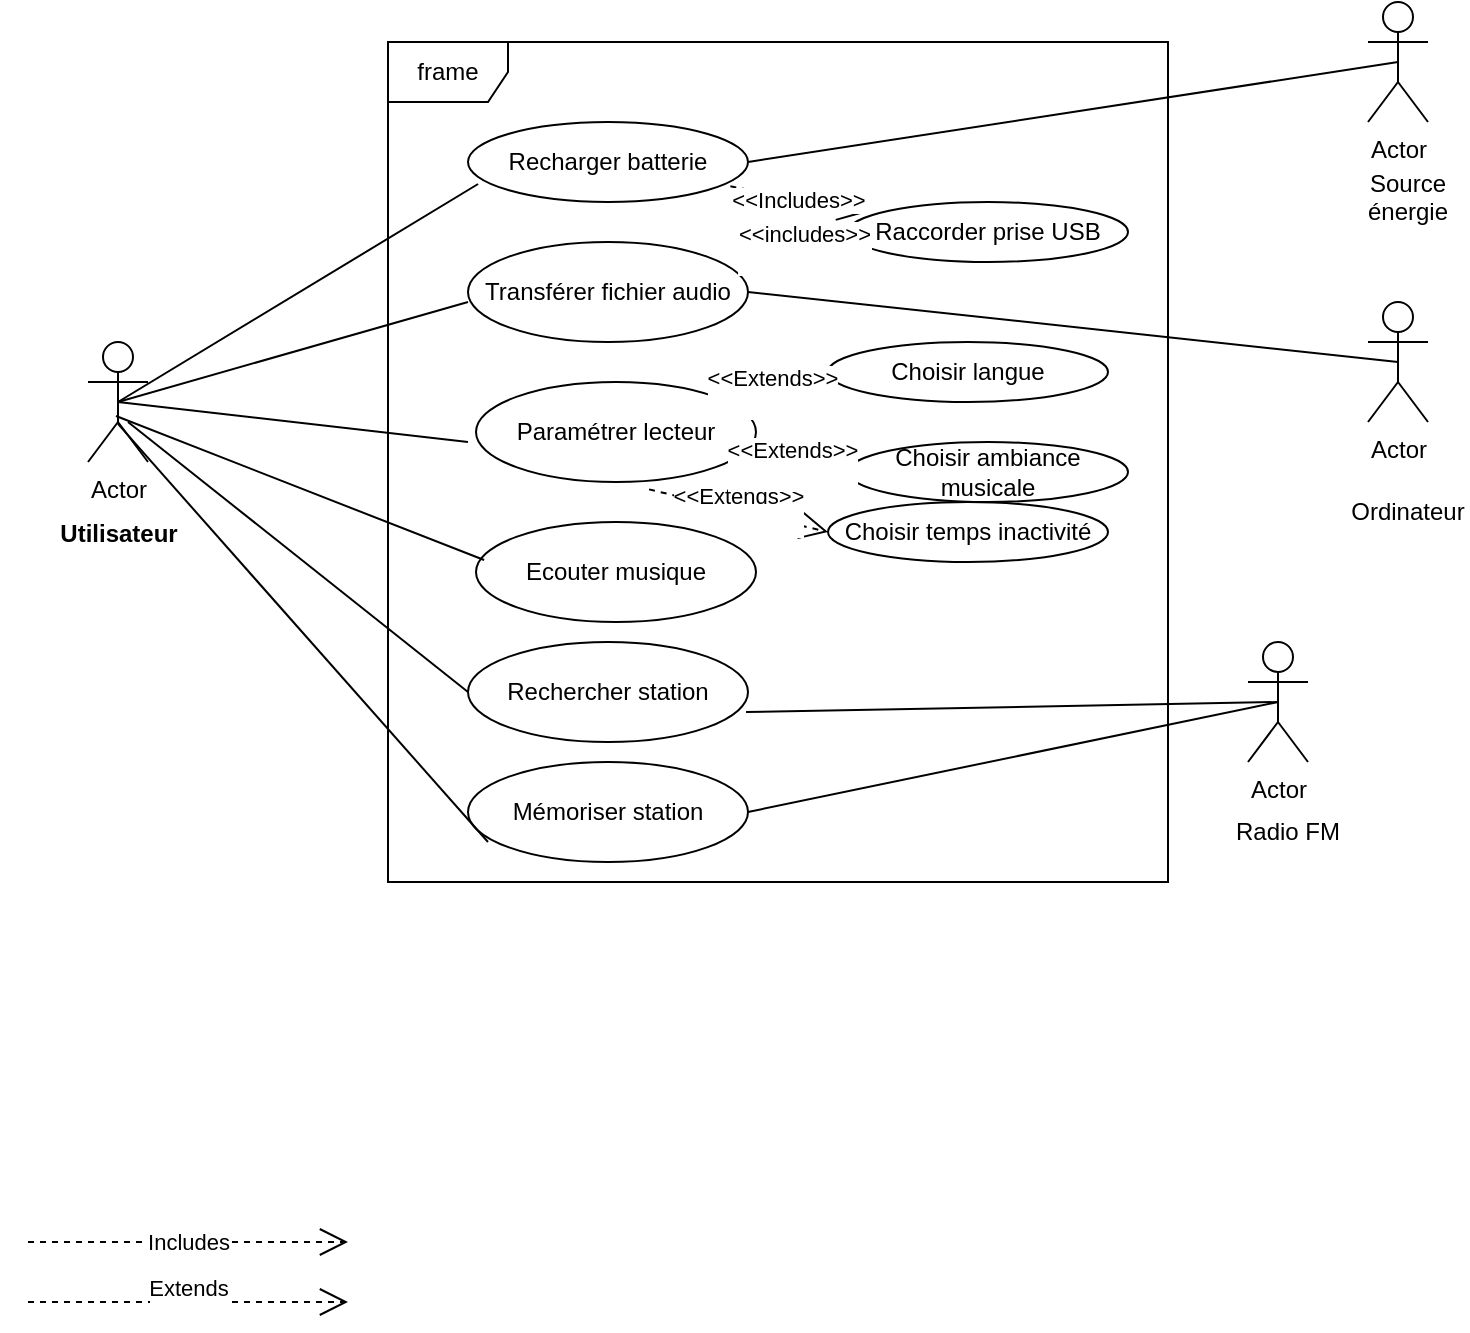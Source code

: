<mxfile version="21.3.7" type="github">
  <diagram name="Page-1" id="I8tbZvyaCPqe2Y13UgWQ">
    <mxGraphModel dx="1050" dy="525" grid="1" gridSize="10" guides="1" tooltips="1" connect="1" arrows="1" fold="1" page="1" pageScale="1" pageWidth="827" pageHeight="1169" math="0" shadow="0">
      <root>
        <mxCell id="0" />
        <mxCell id="1" parent="0" />
        <mxCell id="e8HIZiEtEVQKkVLlD2JW-1" value="Recharger batterie" style="ellipse;whiteSpace=wrap;html=1;" vertex="1" parent="1">
          <mxGeometry x="270" y="60" width="140" height="40" as="geometry" />
        </mxCell>
        <mxCell id="e8HIZiEtEVQKkVLlD2JW-2" value="Transférer fichier audio" style="ellipse;whiteSpace=wrap;html=1;" vertex="1" parent="1">
          <mxGeometry x="270" y="120" width="140" height="50" as="geometry" />
        </mxCell>
        <mxCell id="e8HIZiEtEVQKkVLlD2JW-3" value="Paramétrer lecteur" style="ellipse;whiteSpace=wrap;html=1;" vertex="1" parent="1">
          <mxGeometry x="274" y="190" width="140" height="50" as="geometry" />
        </mxCell>
        <mxCell id="e8HIZiEtEVQKkVLlD2JW-4" value="Choisir langue" style="ellipse;whiteSpace=wrap;html=1;" vertex="1" parent="1">
          <mxGeometry x="450" y="170" width="140" height="30" as="geometry" />
        </mxCell>
        <mxCell id="e8HIZiEtEVQKkVLlD2JW-5" value="Raccorder prise USB" style="ellipse;whiteSpace=wrap;html=1;" vertex="1" parent="1">
          <mxGeometry x="460" y="100" width="140" height="30" as="geometry" />
        </mxCell>
        <mxCell id="e8HIZiEtEVQKkVLlD2JW-6" value="Choisir temps inactivité" style="ellipse;whiteSpace=wrap;html=1;" vertex="1" parent="1">
          <mxGeometry x="450" y="250" width="140" height="30" as="geometry" />
        </mxCell>
        <mxCell id="e8HIZiEtEVQKkVLlD2JW-7" value="&lt;div&gt;Rechercher station&lt;/div&gt;" style="ellipse;whiteSpace=wrap;html=1;" vertex="1" parent="1">
          <mxGeometry x="270" y="320" width="140" height="50" as="geometry" />
        </mxCell>
        <mxCell id="e8HIZiEtEVQKkVLlD2JW-8" value="&lt;div&gt;Mémoriser station&lt;/div&gt;" style="ellipse;whiteSpace=wrap;html=1;" vertex="1" parent="1">
          <mxGeometry x="270" y="380" width="140" height="50" as="geometry" />
        </mxCell>
        <mxCell id="e8HIZiEtEVQKkVLlD2JW-9" value="Actor" style="shape=umlActor;verticalLabelPosition=bottom;verticalAlign=top;html=1;" vertex="1" parent="1">
          <mxGeometry x="660" y="320" width="30" height="60" as="geometry" />
        </mxCell>
        <mxCell id="e8HIZiEtEVQKkVLlD2JW-20" value="Radio FM" style="text;html=1;strokeColor=none;fillColor=none;align=center;verticalAlign=middle;whiteSpace=wrap;rounded=0;" vertex="1" parent="1">
          <mxGeometry x="650" y="400" width="60" height="30" as="geometry" />
        </mxCell>
        <mxCell id="e8HIZiEtEVQKkVLlD2JW-23" value="" style="endArrow=none;html=1;rounded=0;entryX=0.5;entryY=0.5;entryDx=0;entryDy=0;entryPerimeter=0;exitX=0.993;exitY=0.7;exitDx=0;exitDy=0;exitPerimeter=0;" edge="1" parent="1" source="e8HIZiEtEVQKkVLlD2JW-7" target="e8HIZiEtEVQKkVLlD2JW-9">
          <mxGeometry width="50" height="50" relative="1" as="geometry">
            <mxPoint x="430" y="320" as="sourcePoint" />
            <mxPoint x="480" y="270" as="targetPoint" />
          </mxGeometry>
        </mxCell>
        <mxCell id="e8HIZiEtEVQKkVLlD2JW-24" value="" style="endArrow=none;html=1;rounded=0;entryX=0.5;entryY=0.5;entryDx=0;entryDy=0;entryPerimeter=0;exitX=1;exitY=0.5;exitDx=0;exitDy=0;" edge="1" parent="1" source="e8HIZiEtEVQKkVLlD2JW-8" target="e8HIZiEtEVQKkVLlD2JW-9">
          <mxGeometry width="50" height="50" relative="1" as="geometry">
            <mxPoint x="430" y="320" as="sourcePoint" />
            <mxPoint x="480" y="270" as="targetPoint" />
          </mxGeometry>
        </mxCell>
        <mxCell id="e8HIZiEtEVQKkVLlD2JW-26" value="frame" style="shape=umlFrame;whiteSpace=wrap;html=1;pointerEvents=0;" vertex="1" parent="1">
          <mxGeometry x="230" y="20" width="390" height="420" as="geometry" />
        </mxCell>
        <mxCell id="e8HIZiEtEVQKkVLlD2JW-30" value="Actor" style="shape=umlActor;verticalLabelPosition=bottom;verticalAlign=top;html=1;" vertex="1" parent="1">
          <mxGeometry x="720" y="150" width="30" height="60" as="geometry" />
        </mxCell>
        <mxCell id="e8HIZiEtEVQKkVLlD2JW-31" value="Ordinateur" style="text;html=1;strokeColor=none;fillColor=none;align=center;verticalAlign=middle;whiteSpace=wrap;rounded=0;" vertex="1" parent="1">
          <mxGeometry x="710" y="240" width="60" height="30" as="geometry" />
        </mxCell>
        <mxCell id="e8HIZiEtEVQKkVLlD2JW-33" value="" style="endArrow=none;html=1;rounded=0;entryX=0.5;entryY=0.5;entryDx=0;entryDy=0;entryPerimeter=0;exitX=1;exitY=0.5;exitDx=0;exitDy=0;" edge="1" parent="1" source="e8HIZiEtEVQKkVLlD2JW-2" target="e8HIZiEtEVQKkVLlD2JW-30">
          <mxGeometry width="50" height="50" relative="1" as="geometry">
            <mxPoint x="420" y="250" as="sourcePoint" />
            <mxPoint x="470" y="200" as="targetPoint" />
          </mxGeometry>
        </mxCell>
        <mxCell id="e8HIZiEtEVQKkVLlD2JW-42" value="Actor" style="shape=umlActor;verticalLabelPosition=bottom;verticalAlign=top;html=1;outlineConnect=0;" vertex="1" parent="1">
          <mxGeometry x="720" width="30" height="60" as="geometry" />
        </mxCell>
        <mxCell id="e8HIZiEtEVQKkVLlD2JW-43" value="&lt;div&gt;Source énergie&lt;/div&gt;&lt;div&gt;&lt;br&gt;&lt;/div&gt;" style="text;html=1;strokeColor=none;fillColor=none;align=center;verticalAlign=middle;whiteSpace=wrap;rounded=0;" vertex="1" parent="1">
          <mxGeometry x="710" y="90" width="60" height="30" as="geometry" />
        </mxCell>
        <mxCell id="e8HIZiEtEVQKkVLlD2JW-44" value="" style="endArrow=none;html=1;rounded=0;entryX=0.5;entryY=0.5;entryDx=0;entryDy=0;entryPerimeter=0;exitX=1;exitY=0.5;exitDx=0;exitDy=0;" edge="1" parent="1" source="e8HIZiEtEVQKkVLlD2JW-1" target="e8HIZiEtEVQKkVLlD2JW-42">
          <mxGeometry width="50" height="50" relative="1" as="geometry">
            <mxPoint x="420" y="250" as="sourcePoint" />
            <mxPoint x="470" y="200" as="targetPoint" />
          </mxGeometry>
        </mxCell>
        <mxCell id="e8HIZiEtEVQKkVLlD2JW-45" value="Choisir ambiance musicale" style="ellipse;whiteSpace=wrap;html=1;" vertex="1" parent="1">
          <mxGeometry x="460" y="220" width="140" height="30" as="geometry" />
        </mxCell>
        <mxCell id="e8HIZiEtEVQKkVLlD2JW-47" value="&lt;div&gt;Includes&lt;/div&gt;" style="endArrow=open;endSize=12;dashed=1;html=1;rounded=0;" edge="1" parent="1">
          <mxGeometry width="160" relative="1" as="geometry">
            <mxPoint x="50" y="620" as="sourcePoint" />
            <mxPoint x="210" y="620" as="targetPoint" />
          </mxGeometry>
        </mxCell>
        <mxCell id="e8HIZiEtEVQKkVLlD2JW-48" value="&lt;div&gt;&amp;lt;&amp;lt;includes&amp;gt;&amp;gt;&lt;/div&gt;&lt;div&gt;&lt;br&gt;&lt;/div&gt;" style="endArrow=open;endSize=12;dashed=1;html=1;rounded=0;entryX=0;entryY=0.5;entryDx=0;entryDy=0;" edge="1" parent="1">
          <mxGeometry width="160" relative="1" as="geometry">
            <mxPoint x="413" y="130" as="sourcePoint" />
            <mxPoint x="463" y="115" as="targetPoint" />
          </mxGeometry>
        </mxCell>
        <mxCell id="e8HIZiEtEVQKkVLlD2JW-49" value="&lt;div&gt;&amp;lt;&amp;lt;Includes&amp;gt;&amp;gt;&lt;/div&gt;" style="endArrow=open;endSize=12;dashed=1;html=1;rounded=0;entryX=0.064;entryY=0.174;entryDx=0;entryDy=0;entryPerimeter=0;exitX=0.937;exitY=0.804;exitDx=0;exitDy=0;exitPerimeter=0;" edge="1" parent="1" source="e8HIZiEtEVQKkVLlD2JW-1" target="e8HIZiEtEVQKkVLlD2JW-5">
          <mxGeometry width="160" relative="1" as="geometry">
            <mxPoint x="60" y="260" as="sourcePoint" />
            <mxPoint x="220" y="260" as="targetPoint" />
          </mxGeometry>
        </mxCell>
        <mxCell id="e8HIZiEtEVQKkVLlD2JW-50" value="&lt;div&gt;Extends&lt;/div&gt;&lt;div&gt;&lt;br&gt;&lt;/div&gt;" style="endArrow=open;endSize=12;dashed=1;html=1;rounded=0;" edge="1" parent="1">
          <mxGeometry width="160" relative="1" as="geometry">
            <mxPoint x="50" y="650" as="sourcePoint" />
            <mxPoint x="210" y="650" as="targetPoint" />
          </mxGeometry>
        </mxCell>
        <mxCell id="e8HIZiEtEVQKkVLlD2JW-51" value="&lt;div&gt;&amp;lt;&amp;lt;Extends&amp;gt;&amp;gt;&lt;/div&gt;&lt;div&gt;&lt;br&gt;&lt;/div&gt;" style="endArrow=open;endSize=12;dashed=1;html=1;rounded=0;entryX=0;entryY=0.5;entryDx=0;entryDy=0;exitX=0.618;exitY=1.074;exitDx=0;exitDy=0;exitPerimeter=0;" edge="1" parent="1" source="e8HIZiEtEVQKkVLlD2JW-3" target="e8HIZiEtEVQKkVLlD2JW-6">
          <mxGeometry width="160" relative="1" as="geometry">
            <mxPoint x="60" y="330" as="sourcePoint" />
            <mxPoint x="220" y="330" as="targetPoint" />
          </mxGeometry>
        </mxCell>
        <mxCell id="e8HIZiEtEVQKkVLlD2JW-52" value="&lt;div&gt;&amp;lt;&amp;lt;Extends&amp;gt;&amp;gt;&lt;/div&gt;&lt;div&gt;&lt;br&gt;&lt;/div&gt;" style="endArrow=open;endSize=12;dashed=1;html=1;rounded=0;entryX=0;entryY=0.5;entryDx=0;entryDy=0;exitX=0.929;exitY=0.74;exitDx=0;exitDy=0;exitPerimeter=0;" edge="1" parent="1" source="e8HIZiEtEVQKkVLlD2JW-3" target="e8HIZiEtEVQKkVLlD2JW-45">
          <mxGeometry width="160" relative="1" as="geometry">
            <mxPoint x="60" y="330" as="sourcePoint" />
            <mxPoint x="220" y="330" as="targetPoint" />
          </mxGeometry>
        </mxCell>
        <mxCell id="e8HIZiEtEVQKkVLlD2JW-53" value="&lt;div&gt;&amp;lt;&amp;lt;Extends&amp;gt;&amp;gt;&lt;/div&gt;&lt;div&gt;&lt;br&gt;&lt;/div&gt;" style="endArrow=open;endSize=12;dashed=1;html=1;rounded=0;entryX=0.007;entryY=0.733;entryDx=0;entryDy=0;entryPerimeter=0;exitX=1;exitY=0;exitDx=0;exitDy=0;" edge="1" parent="1" source="e8HIZiEtEVQKkVLlD2JW-3" target="e8HIZiEtEVQKkVLlD2JW-4">
          <mxGeometry width="160" relative="1" as="geometry">
            <mxPoint x="60" y="330" as="sourcePoint" />
            <mxPoint x="220" y="330" as="targetPoint" />
          </mxGeometry>
        </mxCell>
        <mxCell id="e8HIZiEtEVQKkVLlD2JW-54" value="Ecouter musique" style="ellipse;whiteSpace=wrap;html=1;" vertex="1" parent="1">
          <mxGeometry x="274" y="260" width="140" height="50" as="geometry" />
        </mxCell>
        <mxCell id="e8HIZiEtEVQKkVLlD2JW-55" value="Actor" style="shape=umlActor;verticalLabelPosition=bottom;verticalAlign=top;html=1;" vertex="1" parent="1">
          <mxGeometry x="80" y="170" width="30" height="60" as="geometry" />
        </mxCell>
        <mxCell id="e8HIZiEtEVQKkVLlD2JW-56" value="&lt;div&gt;Utilisateur&lt;/div&gt;&lt;div&gt;&lt;br&gt;&lt;/div&gt;" style="text;align=center;fontStyle=1;verticalAlign=middle;spacingLeft=3;spacingRight=3;strokeColor=none;rotatable=0;points=[[0,0.5],[1,0.5]];portConstraint=eastwest;html=1;" vertex="1" parent="1">
          <mxGeometry x="55" y="260" width="80" height="26" as="geometry" />
        </mxCell>
        <mxCell id="e8HIZiEtEVQKkVLlD2JW-60" value="" style="endArrow=none;html=1;rounded=0;entryX=0.036;entryY=0.775;entryDx=0;entryDy=0;entryPerimeter=0;exitX=0.5;exitY=0.5;exitDx=0;exitDy=0;exitPerimeter=0;" edge="1" parent="1" source="e8HIZiEtEVQKkVLlD2JW-55" target="e8HIZiEtEVQKkVLlD2JW-1">
          <mxGeometry width="50" height="50" relative="1" as="geometry">
            <mxPoint x="380" y="280" as="sourcePoint" />
            <mxPoint x="430" y="230" as="targetPoint" />
          </mxGeometry>
        </mxCell>
        <mxCell id="e8HIZiEtEVQKkVLlD2JW-61" value="" style="endArrow=none;html=1;rounded=0;exitX=0.5;exitY=0.5;exitDx=0;exitDy=0;exitPerimeter=0;" edge="1" parent="1" source="e8HIZiEtEVQKkVLlD2JW-55">
          <mxGeometry width="50" height="50" relative="1" as="geometry">
            <mxPoint x="220" y="200" as="sourcePoint" />
            <mxPoint x="270" y="150" as="targetPoint" />
          </mxGeometry>
        </mxCell>
        <mxCell id="e8HIZiEtEVQKkVLlD2JW-62" value="" style="endArrow=none;html=1;rounded=0;exitX=0.5;exitY=0.5;exitDx=0;exitDy=0;exitPerimeter=0;" edge="1" parent="1" source="e8HIZiEtEVQKkVLlD2JW-55">
          <mxGeometry width="50" height="50" relative="1" as="geometry">
            <mxPoint x="380" y="280" as="sourcePoint" />
            <mxPoint x="270" y="220" as="targetPoint" />
          </mxGeometry>
        </mxCell>
        <mxCell id="e8HIZiEtEVQKkVLlD2JW-63" value="" style="endArrow=none;html=1;rounded=0;entryX=0.029;entryY=0.38;entryDx=0;entryDy=0;entryPerimeter=0;exitX=0.467;exitY=0.617;exitDx=0;exitDy=0;exitPerimeter=0;" edge="1" parent="1" source="e8HIZiEtEVQKkVLlD2JW-55" target="e8HIZiEtEVQKkVLlD2JW-54">
          <mxGeometry width="50" height="50" relative="1" as="geometry">
            <mxPoint x="380" y="280" as="sourcePoint" />
            <mxPoint x="430" y="230" as="targetPoint" />
          </mxGeometry>
        </mxCell>
        <mxCell id="e8HIZiEtEVQKkVLlD2JW-66" value="" style="endArrow=none;html=1;rounded=0;exitX=0.5;exitY=0.683;exitDx=0;exitDy=0;exitPerimeter=0;" edge="1" parent="1" source="e8HIZiEtEVQKkVLlD2JW-55">
          <mxGeometry width="50" height="50" relative="1" as="geometry">
            <mxPoint x="230" y="470" as="sourcePoint" />
            <mxPoint x="280" y="420" as="targetPoint" />
          </mxGeometry>
        </mxCell>
        <mxCell id="e8HIZiEtEVQKkVLlD2JW-68" value="" style="endArrow=none;html=1;rounded=0;entryX=0;entryY=0.5;entryDx=0;entryDy=0;" edge="1" parent="1" target="e8HIZiEtEVQKkVLlD2JW-7">
          <mxGeometry width="50" height="50" relative="1" as="geometry">
            <mxPoint x="100" y="210" as="sourcePoint" />
            <mxPoint x="430" y="230" as="targetPoint" />
          </mxGeometry>
        </mxCell>
      </root>
    </mxGraphModel>
  </diagram>
</mxfile>
